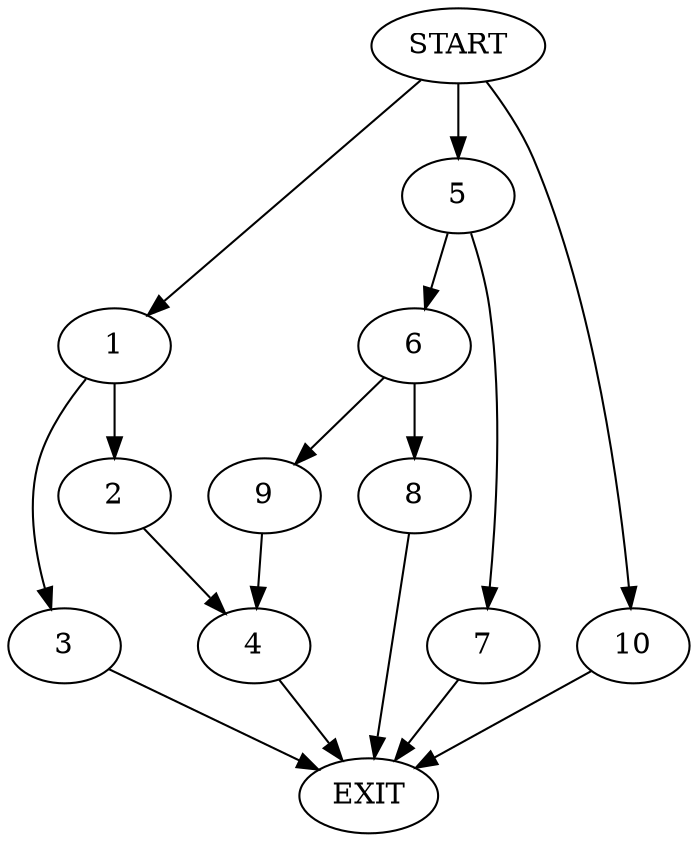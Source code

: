 digraph {
0 [label="START"]
11 [label="EXIT"]
0 -> 1
1 -> 2
1 -> 3
2 -> 4
3 -> 11
4 -> 11
0 -> 5
5 -> 6
5 -> 7
7 -> 11
6 -> 8
6 -> 9
8 -> 11
9 -> 4
0 -> 10
10 -> 11
}
